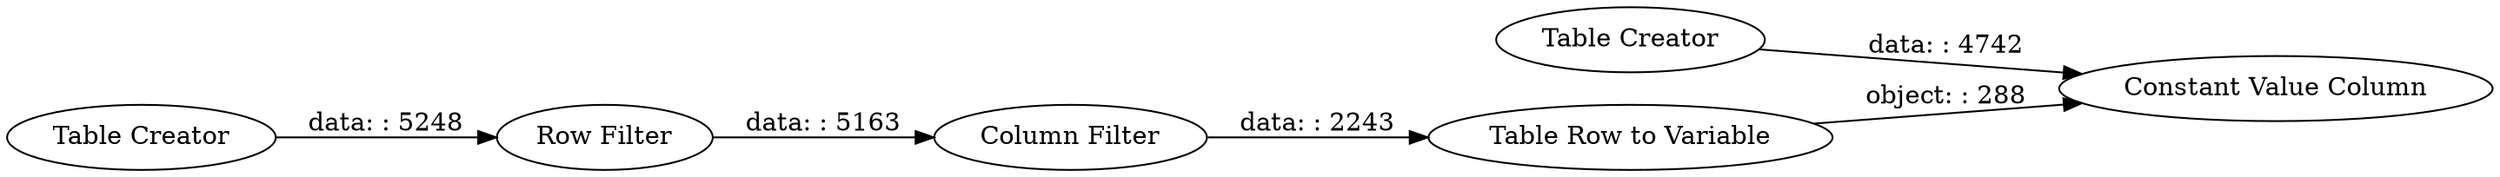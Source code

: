digraph {
	"7681280591146084926_3" [label="Column Filter"]
	"7681280591146084926_2" [label="Row Filter"]
	"7681280591146084926_6" [label="Table Row to Variable"]
	"7681280591146084926_1" [label="Table Creator"]
	"7681280591146084926_5" [label="Table Creator"]
	"7681280591146084926_4" [label="Constant Value Column"]
	"7681280591146084926_1" -> "7681280591146084926_2" [label="data: : 5248"]
	"7681280591146084926_5" -> "7681280591146084926_4" [label="data: : 4742"]
	"7681280591146084926_3" -> "7681280591146084926_6" [label="data: : 2243"]
	"7681280591146084926_6" -> "7681280591146084926_4" [label="object: : 288"]
	"7681280591146084926_2" -> "7681280591146084926_3" [label="data: : 5163"]
	rankdir=LR
}
